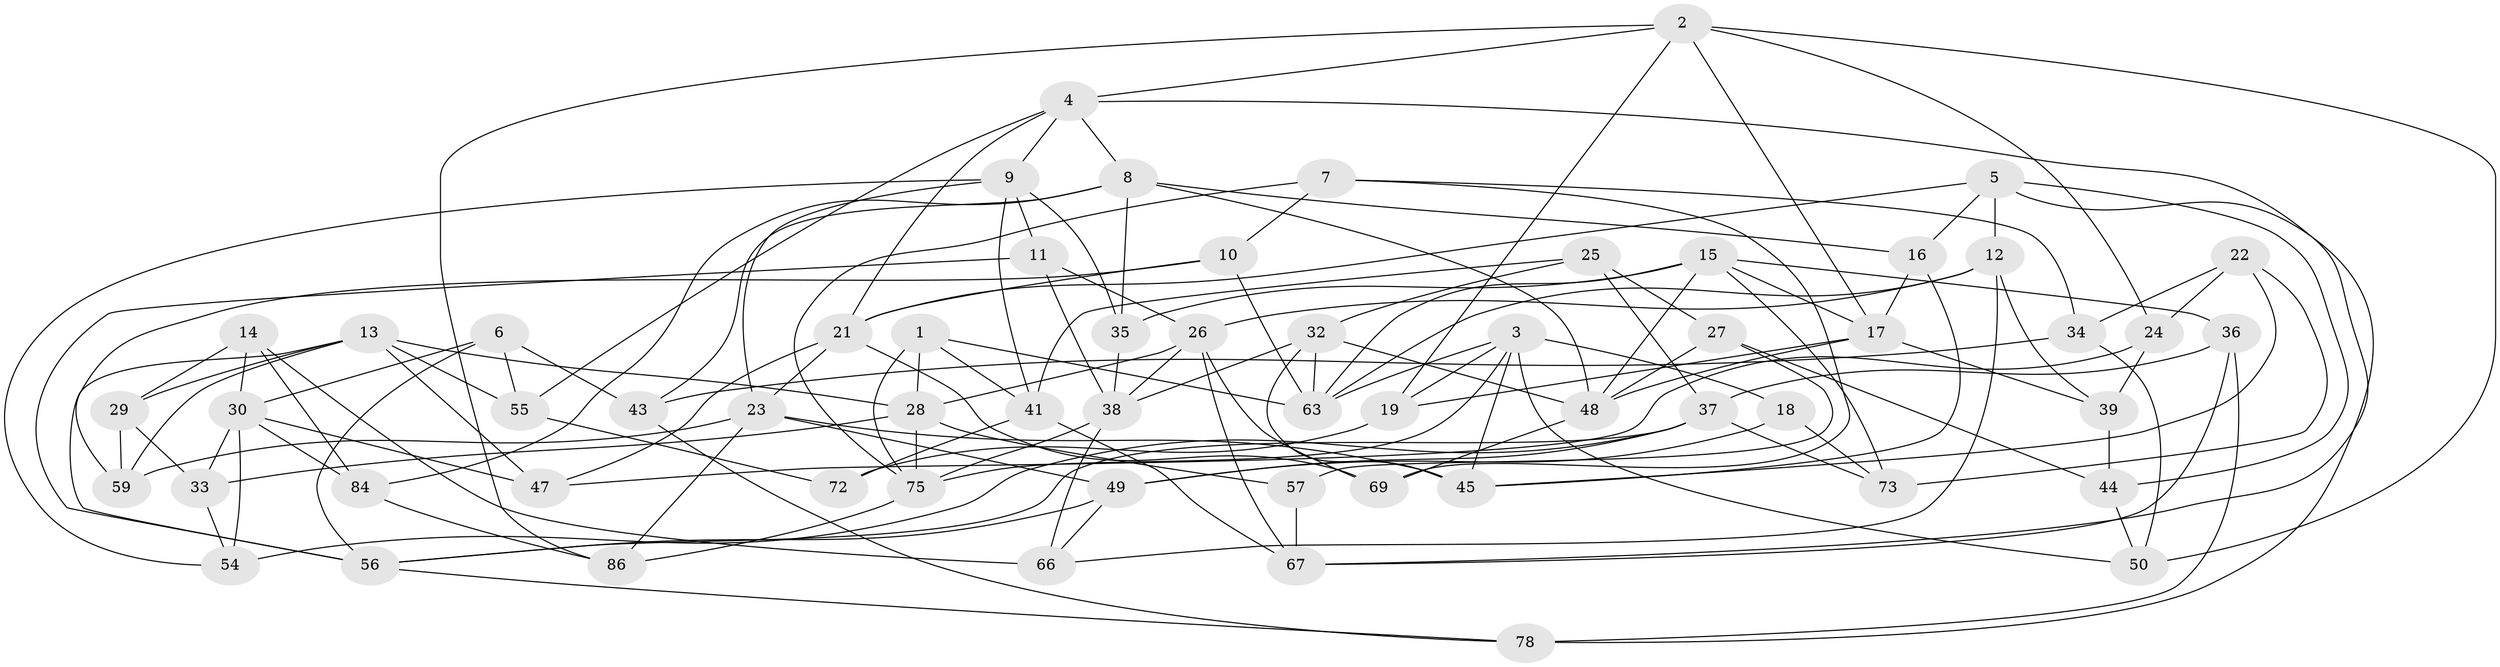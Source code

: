 // original degree distribution, {4: 1.0}
// Generated by graph-tools (version 1.1) at 2025/11/02/27/25 16:11:45]
// undirected, 60 vertices, 141 edges
graph export_dot {
graph [start="1"]
  node [color=gray90,style=filled];
  1;
  2 [super="+42"];
  3 [super="+40"];
  4 [super="+53"];
  5 [super="+20"];
  6;
  7;
  8 [super="+31"];
  9 [super="+82"];
  10;
  11;
  12 [super="+70"];
  13 [super="+76"];
  14;
  15 [super="+51"];
  16;
  17 [super="+77"];
  18;
  19;
  21 [super="+80"];
  22;
  23 [super="+58"];
  24;
  25;
  26 [super="+64"];
  27;
  28 [super="+65"];
  29;
  30 [super="+81"];
  32 [super="+62"];
  33;
  34;
  35;
  36;
  37 [super="+52"];
  38 [super="+74"];
  39;
  41 [super="+46"];
  43;
  44;
  45 [super="+68"];
  47;
  48 [super="+61"];
  49 [super="+79"];
  50;
  54;
  55;
  56 [super="+60"];
  57;
  59;
  63 [super="+71"];
  66;
  67 [super="+85"];
  69;
  72;
  73;
  75 [super="+83"];
  78;
  84;
  86;
  1 -- 41;
  1 -- 75;
  1 -- 28;
  1 -- 63;
  2 -- 86;
  2 -- 24;
  2 -- 19;
  2 -- 17;
  2 -- 50;
  2 -- 4;
  3 -- 18;
  3 -- 19;
  3 -- 50;
  3 -- 45;
  3 -- 63;
  3 -- 75;
  4 -- 67;
  4 -- 55;
  4 -- 21;
  4 -- 8;
  4 -- 9;
  5 -- 12 [weight=2];
  5 -- 78;
  5 -- 21;
  5 -- 16;
  5 -- 44;
  6 -- 56;
  6 -- 43;
  6 -- 30;
  6 -- 55;
  7 -- 34;
  7 -- 69;
  7 -- 10;
  7 -- 75;
  8 -- 84;
  8 -- 16;
  8 -- 35;
  8 -- 43;
  8 -- 48;
  9 -- 54;
  9 -- 11;
  9 -- 41;
  9 -- 35;
  9 -- 23;
  10 -- 59;
  10 -- 63;
  10 -- 21;
  11 -- 26;
  11 -- 56;
  11 -- 38;
  12 -- 66;
  12 -- 26;
  12 -- 39;
  12 -- 63;
  13 -- 59;
  13 -- 29;
  13 -- 56;
  13 -- 47;
  13 -- 55;
  13 -- 28;
  14 -- 66;
  14 -- 84;
  14 -- 29;
  14 -- 30;
  15 -- 17;
  15 -- 35;
  15 -- 73;
  15 -- 36;
  15 -- 63;
  15 -- 48;
  16 -- 17;
  16 -- 45;
  17 -- 19;
  17 -- 48;
  17 -- 39;
  18 -- 73;
  18 -- 49 [weight=2];
  19 -- 72;
  21 -- 47;
  21 -- 69;
  21 -- 23;
  22 -- 73;
  22 -- 34;
  22 -- 24;
  22 -- 45;
  23 -- 45;
  23 -- 49;
  23 -- 59;
  23 -- 86;
  24 -- 39;
  24 -- 47;
  25 -- 27;
  25 -- 32;
  25 -- 37;
  25 -- 41;
  26 -- 67;
  26 -- 28;
  26 -- 69;
  26 -- 38;
  27 -- 48;
  27 -- 44;
  27 -- 57;
  28 -- 57;
  28 -- 33;
  28 -- 75;
  29 -- 33;
  29 -- 59;
  30 -- 54;
  30 -- 33;
  30 -- 84;
  30 -- 47;
  32 -- 63;
  32 -- 45 [weight=2];
  32 -- 38;
  32 -- 48;
  33 -- 54;
  34 -- 43;
  34 -- 50;
  35 -- 38;
  36 -- 78;
  36 -- 37;
  36 -- 67;
  37 -- 73;
  37 -- 54;
  37 -- 49;
  37 -- 56;
  38 -- 66;
  38 -- 75;
  39 -- 44;
  41 -- 72 [weight=2];
  41 -- 67;
  43 -- 78;
  44 -- 50;
  48 -- 69;
  49 -- 56;
  49 -- 66;
  55 -- 72;
  56 -- 78;
  57 -- 67 [weight=2];
  75 -- 86;
  84 -- 86;
}
